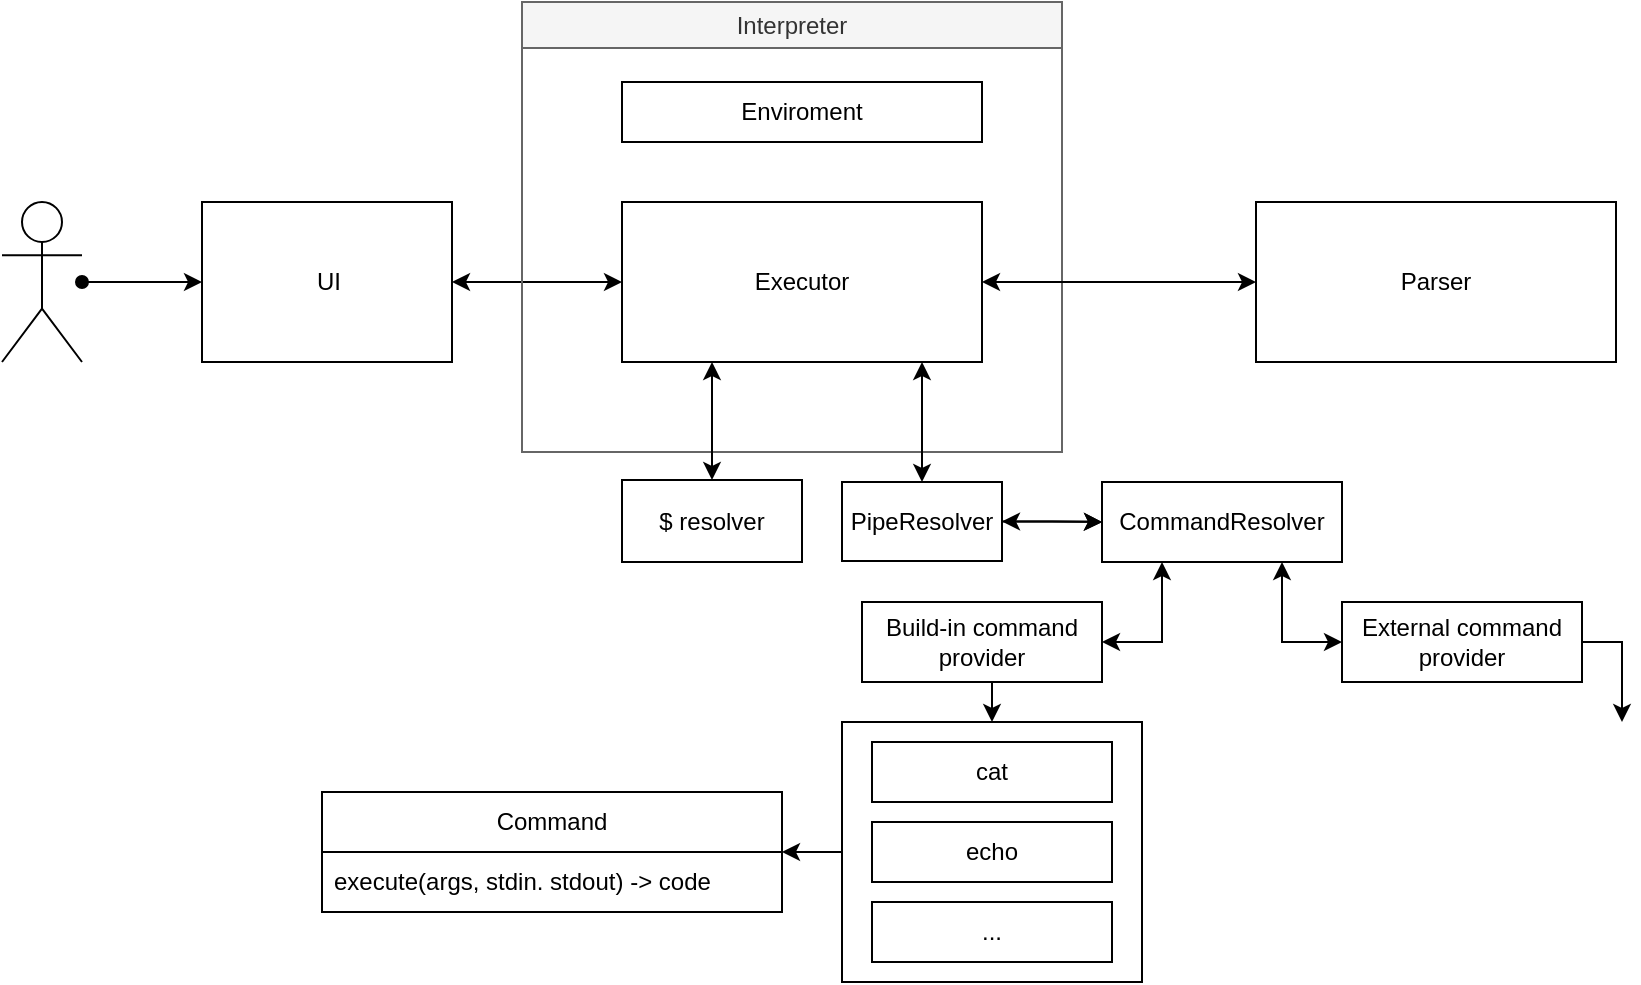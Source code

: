 <mxfile version="20.8.21" type="device"><diagram name="Page-1" id="KPvhjlo8E7ABh1Yl9Ruz"><mxGraphModel dx="2486" dy="733" grid="1" gridSize="10" guides="1" tooltips="1" connect="1" arrows="1" fold="1" page="1" pageScale="1" pageWidth="850" pageHeight="1100" math="0" shadow="0"><root><mxCell id="0"/><mxCell id="1" parent="0"/><mxCell id="t9AQbLvDz2VprETW1dnP-10" value="" style="rounded=0;whiteSpace=wrap;html=1;fillColor=none;" parent="1" vertex="1"><mxGeometry x="-420" y="360" width="150" height="130" as="geometry"/></mxCell><mxCell id="t9AQbLvDz2VprETW1dnP-45" style="edgeStyle=orthogonalEdgeStyle;rounded=0;orthogonalLoop=1;jettySize=auto;html=1;fontSize=12;startArrow=classic;startFill=1;entryX=0;entryY=0.5;entryDx=0;entryDy=0;" parent="1" source="hrmqE0JWY2D_YtdtsoEF-1" target="t9AQbLvDz2VprETW1dnP-41" edge="1"><mxGeometry relative="1" as="geometry"><mxPoint x="-530" y="115" as="targetPoint"/></mxGeometry></mxCell><mxCell id="hrmqE0JWY2D_YtdtsoEF-1" value="&lt;font style=&quot;font-size: 12px;&quot;&gt;UI&lt;/font&gt;" style="html=1;" parent="1" vertex="1"><mxGeometry x="-740" y="100" width="125" height="80" as="geometry"/></mxCell><mxCell id="y4gzsRgN9KSxKpraSRKF-53" style="edgeStyle=none;rounded=0;orthogonalLoop=1;jettySize=auto;html=1;entryX=0;entryY=0.5;entryDx=0;entryDy=0;fontSize=18;startArrow=oval;startFill=1;" parent="1" source="y4gzsRgN9KSxKpraSRKF-52" target="hrmqE0JWY2D_YtdtsoEF-1" edge="1"><mxGeometry relative="1" as="geometry"/></mxCell><mxCell id="y4gzsRgN9KSxKpraSRKF-52" value="" style="shape=umlActor;verticalLabelPosition=bottom;verticalAlign=top;html=1;outlineConnect=0;fontSize=18;" parent="1" vertex="1"><mxGeometry x="-840" y="100" width="40" height="80" as="geometry"/></mxCell><mxCell id="t9AQbLvDz2VprETW1dnP-53" style="edgeStyle=orthogonalEdgeStyle;rounded=0;orthogonalLoop=1;jettySize=auto;html=1;entryX=0;entryY=0.5;entryDx=0;entryDy=0;fontSize=12;startArrow=classic;startFill=1;exitX=0.75;exitY=1;exitDx=0;exitDy=0;" parent="1" source="t9AQbLvDz2VprETW1dnP-1" target="t9AQbLvDz2VprETW1dnP-3" edge="1"><mxGeometry relative="1" as="geometry"><Array as="points"><mxPoint x="-200" y="320"/></Array></mxGeometry></mxCell><mxCell id="t9AQbLvDz2VprETW1dnP-1" value="CommandResolver" style="rounded=0;whiteSpace=wrap;html=1;" parent="1" vertex="1"><mxGeometry x="-290" y="240" width="120" height="40" as="geometry"/></mxCell><mxCell id="t9AQbLvDz2VprETW1dnP-12" style="edgeStyle=orthogonalEdgeStyle;rounded=0;orthogonalLoop=1;jettySize=auto;html=1;entryX=0.5;entryY=0;entryDx=0;entryDy=0;exitX=0.5;exitY=1;exitDx=0;exitDy=0;" parent="1" source="t9AQbLvDz2VprETW1dnP-2" target="t9AQbLvDz2VprETW1dnP-10" edge="1"><mxGeometry relative="1" as="geometry"/></mxCell><mxCell id="t9AQbLvDz2VprETW1dnP-2" value="&lt;div&gt;Build-in command provider&lt;/div&gt;" style="rounded=0;whiteSpace=wrap;html=1;" parent="1" vertex="1"><mxGeometry x="-410" y="300" width="120" height="40" as="geometry"/></mxCell><mxCell id="91o3dEFdgMRWxUaJjJVE-10" style="edgeStyle=orthogonalEdgeStyle;rounded=0;orthogonalLoop=1;jettySize=auto;html=1;exitX=1;exitY=0.5;exitDx=0;exitDy=0;" parent="1" source="t9AQbLvDz2VprETW1dnP-3" edge="1"><mxGeometry relative="1" as="geometry"><mxPoint x="-30" y="360" as="targetPoint"/><Array as="points"><mxPoint x="-30" y="320"/><mxPoint x="-30" y="360"/></Array></mxGeometry></mxCell><mxCell id="t9AQbLvDz2VprETW1dnP-3" value="External command provider" style="rounded=0;whiteSpace=wrap;html=1;" parent="1" vertex="1"><mxGeometry x="-170" y="300" width="120" height="40" as="geometry"/></mxCell><mxCell id="t9AQbLvDz2VprETW1dnP-6" value="cat" style="rounded=0;whiteSpace=wrap;html=1;" parent="1" vertex="1"><mxGeometry x="-405" y="370" width="120" height="30" as="geometry"/></mxCell><mxCell id="t9AQbLvDz2VprETW1dnP-21" style="edgeStyle=orthogonalEdgeStyle;rounded=0;orthogonalLoop=1;jettySize=auto;html=1;exitX=0;exitY=0.5;exitDx=0;exitDy=0;" parent="1" source="t9AQbLvDz2VprETW1dnP-10" target="t9AQbLvDz2VprETW1dnP-16" edge="1"><mxGeometry relative="1" as="geometry"/></mxCell><mxCell id="t9AQbLvDz2VprETW1dnP-7" value="echo" style="rounded=0;whiteSpace=wrap;html=1;" parent="1" vertex="1"><mxGeometry x="-405" y="410" width="120" height="30" as="geometry"/></mxCell><mxCell id="t9AQbLvDz2VprETW1dnP-8" value="..." style="rounded=0;whiteSpace=wrap;html=1;" parent="1" vertex="1"><mxGeometry x="-405" y="450" width="120" height="30" as="geometry"/></mxCell><mxCell id="t9AQbLvDz2VprETW1dnP-16" value="Command" style="swimlane;fontStyle=0;childLayout=stackLayout;horizontal=1;startSize=30;horizontalStack=0;resizeParent=1;resizeParentMax=0;resizeLast=0;collapsible=1;marginBottom=0;whiteSpace=wrap;html=1;fillColor=default;" parent="1" vertex="1"><mxGeometry x="-680" y="395" width="230" height="60" as="geometry"/></mxCell><mxCell id="t9AQbLvDz2VprETW1dnP-17" value="execute(args, stdin. stdout) -&amp;gt; code" style="text;strokeColor=none;fillColor=none;align=left;verticalAlign=middle;spacingLeft=4;spacingRight=4;overflow=hidden;points=[[0,0.5],[1,0.5]];portConstraint=eastwest;rotatable=0;whiteSpace=wrap;html=1;" parent="t9AQbLvDz2VprETW1dnP-16" vertex="1"><mxGeometry y="30" width="230" height="30" as="geometry"/></mxCell><mxCell id="t9AQbLvDz2VprETW1dnP-36" style="edgeStyle=orthogonalEdgeStyle;rounded=0;orthogonalLoop=1;jettySize=auto;html=1;entryX=0;entryY=0.5;entryDx=0;entryDy=0;" parent="1" source="t9AQbLvDz2VprETW1dnP-33" target="t9AQbLvDz2VprETW1dnP-1" edge="1"><mxGeometry relative="1" as="geometry"/></mxCell><mxCell id="t9AQbLvDz2VprETW1dnP-68" value="" style="edgeStyle=orthogonalEdgeStyle;rounded=0;orthogonalLoop=1;jettySize=auto;html=1;fontSize=12;startArrow=classic;startFill=1;" parent="1" source="t9AQbLvDz2VprETW1dnP-33" target="t9AQbLvDz2VprETW1dnP-1" edge="1"><mxGeometry relative="1" as="geometry"/></mxCell><mxCell id="t9AQbLvDz2VprETW1dnP-33" value="PipeResolver" style="rounded=0;whiteSpace=wrap;html=1;fillColor=default;" parent="1" vertex="1"><mxGeometry x="-420" y="240" width="80" height="39.5" as="geometry"/></mxCell><mxCell id="t9AQbLvDz2VprETW1dnP-38" value="Interpreter" style="swimlane;whiteSpace=wrap;html=1;fontSize=12;fillColor=#f5f5f5;fontStyle=0;fontColor=#333333;strokeColor=#666666;" parent="1" vertex="1"><mxGeometry x="-580" width="270" height="225" as="geometry"/></mxCell><mxCell id="t9AQbLvDz2VprETW1dnP-41" value="Executor" style="rounded=0;whiteSpace=wrap;html=1;fontSize=12;fillColor=default;" parent="t9AQbLvDz2VprETW1dnP-38" vertex="1"><mxGeometry x="50" y="100" width="180" height="80" as="geometry"/></mxCell><mxCell id="t9AQbLvDz2VprETW1dnP-42" value="Enviroment" style="rounded=0;whiteSpace=wrap;html=1;fontSize=12;fillColor=default;" parent="t9AQbLvDz2VprETW1dnP-38" vertex="1"><mxGeometry x="50" y="40" width="180" height="30" as="geometry"/></mxCell><mxCell id="t9AQbLvDz2VprETW1dnP-56" value="$ resolver" style="rounded=0;whiteSpace=wrap;html=1;fontSize=12;fillColor=default;" parent="1" vertex="1"><mxGeometry x="-530" y="239" width="90" height="41" as="geometry"/></mxCell><mxCell id="t9AQbLvDz2VprETW1dnP-65" value="Parser" style="rounded=0;whiteSpace=wrap;html=1;fontSize=12;fillColor=default;" parent="1" vertex="1"><mxGeometry x="-213" y="100" width="180" height="80" as="geometry"/></mxCell><mxCell id="91o3dEFdgMRWxUaJjJVE-4" value="" style="endArrow=classic;startArrow=classic;html=1;rounded=0;exitX=0.5;exitY=0;exitDx=0;exitDy=0;entryX=0.25;entryY=1;entryDx=0;entryDy=0;" parent="1" source="t9AQbLvDz2VprETW1dnP-56" target="t9AQbLvDz2VprETW1dnP-41" edge="1"><mxGeometry width="50" height="50" relative="1" as="geometry"><mxPoint x="-490" y="230" as="sourcePoint"/><mxPoint x="-440" y="180" as="targetPoint"/></mxGeometry></mxCell><mxCell id="91o3dEFdgMRWxUaJjJVE-5" value="" style="endArrow=classic;startArrow=classic;html=1;rounded=0;exitX=1;exitY=0.5;exitDx=0;exitDy=0;entryX=0;entryY=0.5;entryDx=0;entryDy=0;" parent="1" source="t9AQbLvDz2VprETW1dnP-41" target="t9AQbLvDz2VprETW1dnP-65" edge="1"><mxGeometry width="50" height="50" relative="1" as="geometry"><mxPoint x="-340" y="180" as="sourcePoint"/><mxPoint x="-290" y="130" as="targetPoint"/></mxGeometry></mxCell><mxCell id="t9AQbLvDz2VprETW1dnP-63" style="edgeStyle=orthogonalEdgeStyle;rounded=0;orthogonalLoop=1;jettySize=auto;html=1;fontSize=12;startArrow=classic;startFill=1;entryX=0.5;entryY=0;entryDx=0;entryDy=0;" parent="1" source="t9AQbLvDz2VprETW1dnP-41" target="t9AQbLvDz2VprETW1dnP-33" edge="1"><mxGeometry relative="1" as="geometry"><mxPoint x="-310" y="260" as="targetPoint"/><Array as="points"><mxPoint x="-380" y="230"/><mxPoint x="-380" y="230"/></Array></mxGeometry></mxCell><mxCell id="91o3dEFdgMRWxUaJjJVE-13" value="" style="endArrow=classic;startArrow=classic;html=1;rounded=0;entryX=0.25;entryY=1;entryDx=0;entryDy=0;exitX=1;exitY=0.5;exitDx=0;exitDy=0;" parent="1" source="t9AQbLvDz2VprETW1dnP-2" target="t9AQbLvDz2VprETW1dnP-1" edge="1"><mxGeometry width="50" height="50" relative="1" as="geometry"><mxPoint x="-280" y="350" as="sourcePoint"/><mxPoint x="-230" y="300" as="targetPoint"/><Array as="points"><mxPoint x="-260" y="320"/></Array></mxGeometry></mxCell></root></mxGraphModel></diagram></mxfile>